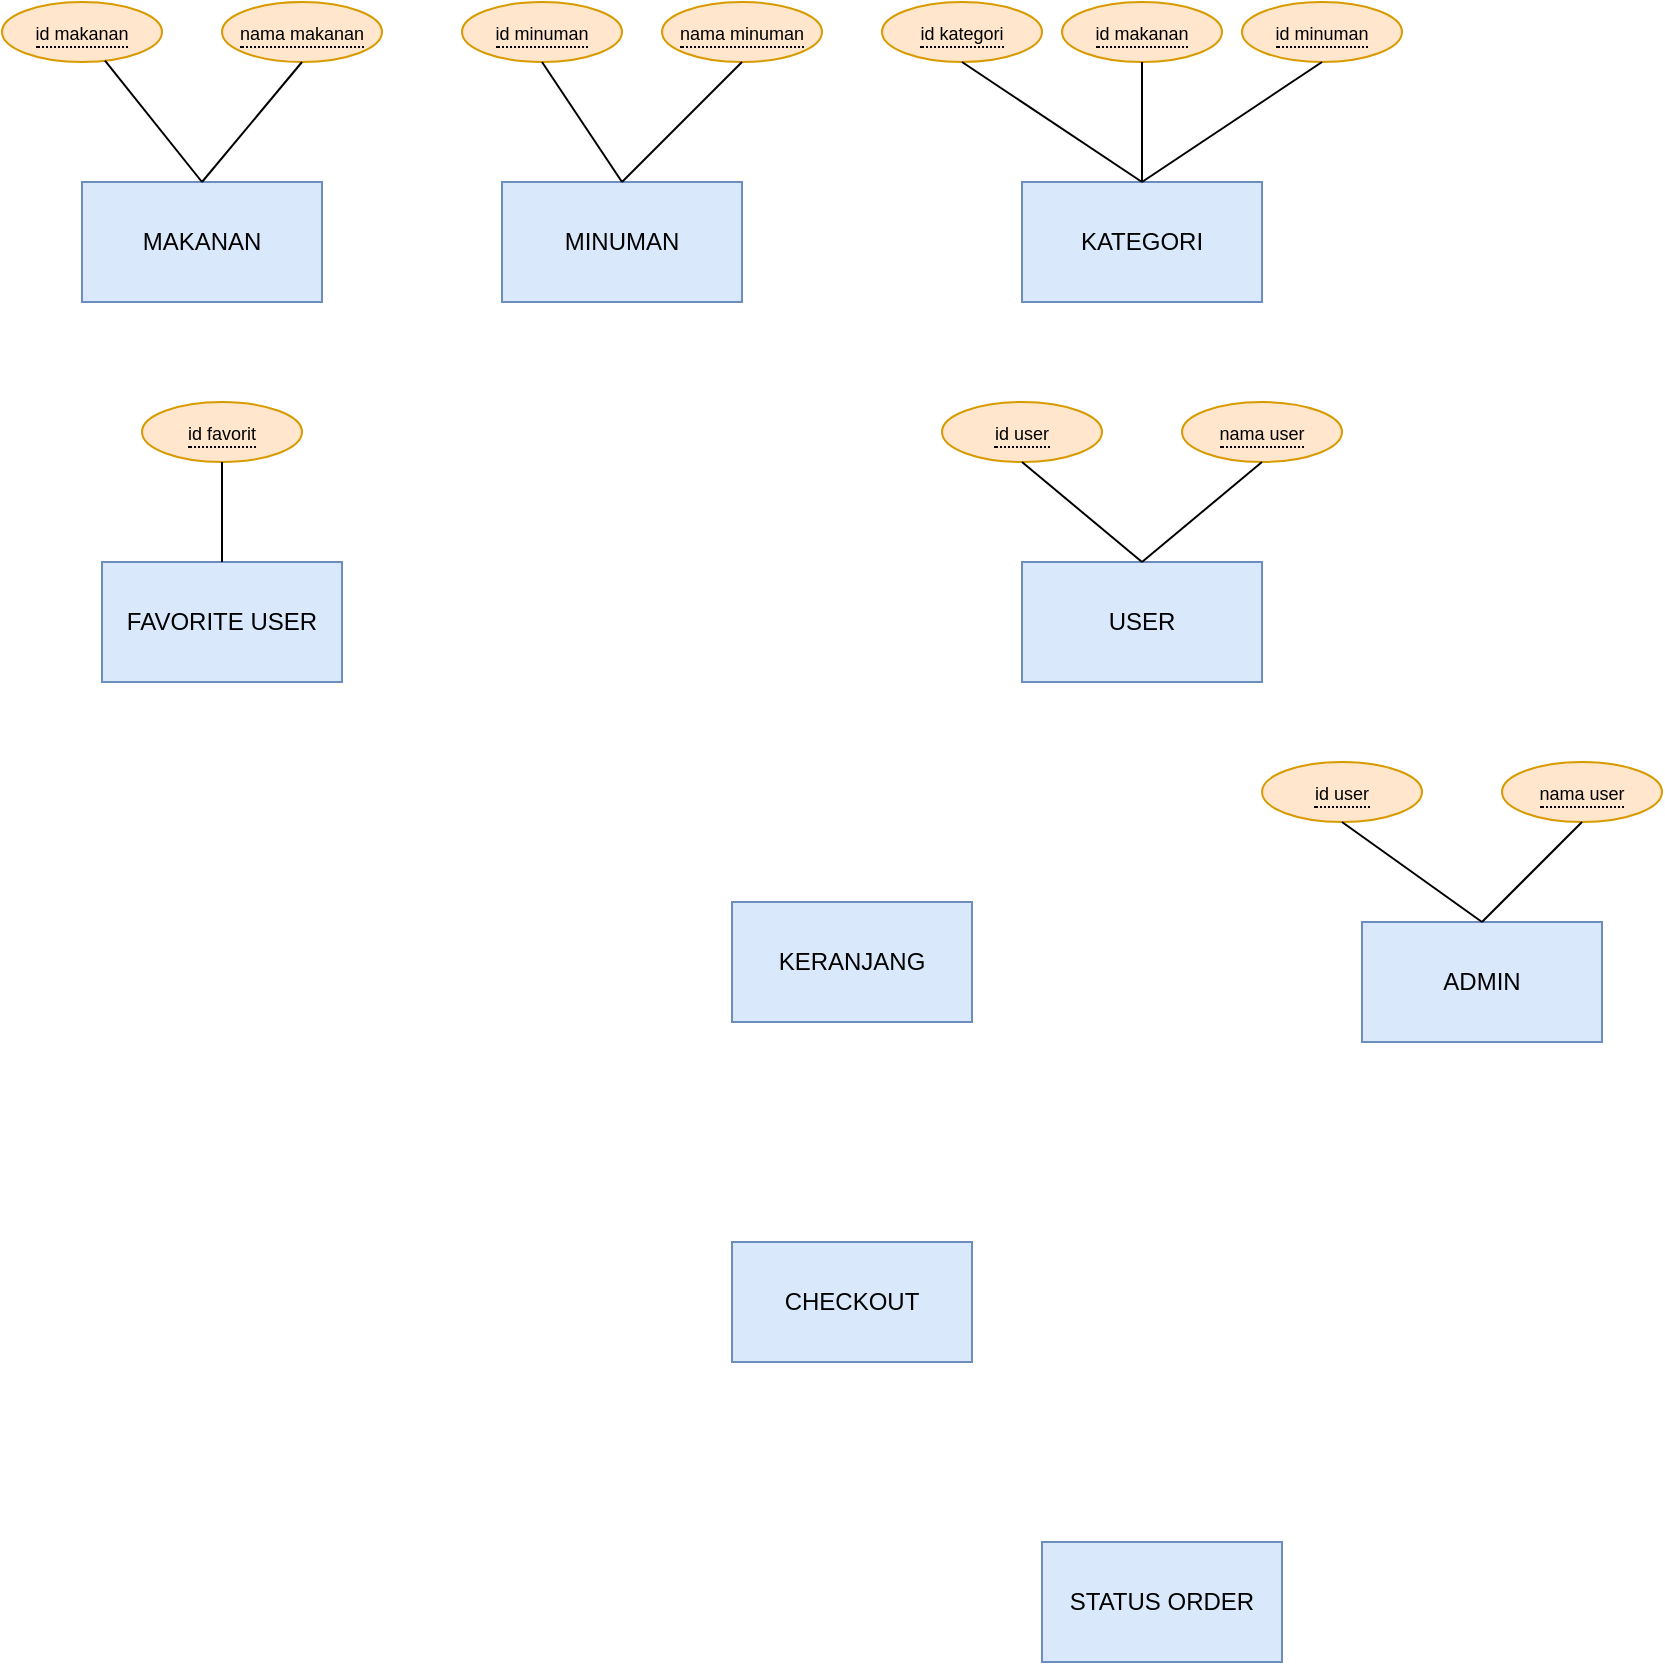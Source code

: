 <mxfile version="17.1.1" type="github">
  <diagram id="0h9Nov4rHPdl2tef_V5u" name="Page-1">
    <mxGraphModel dx="914" dy="518" grid="1" gridSize="10" guides="1" tooltips="1" connect="1" arrows="1" fold="1" page="1" pageScale="1" pageWidth="850" pageHeight="1100" math="0" shadow="0">
      <root>
        <mxCell id="0" />
        <mxCell id="1" parent="0" />
        <mxCell id="5AuMZ5wjGhdZrbqsOCcL-1" value="USER" style="rounded=0;whiteSpace=wrap;html=1;fillColor=#dae8fc;strokeColor=#6c8ebf;" vertex="1" parent="1">
          <mxGeometry x="510" y="510" width="120" height="60" as="geometry" />
        </mxCell>
        <mxCell id="5AuMZ5wjGhdZrbqsOCcL-2" value="ADMIN" style="rounded=0;whiteSpace=wrap;html=1;fillColor=#dae8fc;strokeColor=#6c8ebf;" vertex="1" parent="1">
          <mxGeometry x="680" y="690" width="120" height="60" as="geometry" />
        </mxCell>
        <mxCell id="5AuMZ5wjGhdZrbqsOCcL-3" value="MAKANAN" style="rounded=0;whiteSpace=wrap;html=1;fillColor=#dae8fc;strokeColor=#6c8ebf;" vertex="1" parent="1">
          <mxGeometry x="40" y="320" width="120" height="60" as="geometry" />
        </mxCell>
        <mxCell id="5AuMZ5wjGhdZrbqsOCcL-4" value="MINUMAN" style="rounded=0;whiteSpace=wrap;html=1;fillColor=#dae8fc;strokeColor=#6c8ebf;" vertex="1" parent="1">
          <mxGeometry x="250" y="320" width="120" height="60" as="geometry" />
        </mxCell>
        <mxCell id="5AuMZ5wjGhdZrbqsOCcL-5" value="KATEGORI" style="rounded=0;whiteSpace=wrap;html=1;fillColor=#dae8fc;strokeColor=#6c8ebf;" vertex="1" parent="1">
          <mxGeometry x="510" y="320" width="120" height="60" as="geometry" />
        </mxCell>
        <mxCell id="5AuMZ5wjGhdZrbqsOCcL-6" value="FAVORITE USER" style="rounded=0;whiteSpace=wrap;html=1;fillColor=#dae8fc;strokeColor=#6c8ebf;" vertex="1" parent="1">
          <mxGeometry x="50" y="510" width="120" height="60" as="geometry" />
        </mxCell>
        <mxCell id="5AuMZ5wjGhdZrbqsOCcL-7" value="KERANJANG" style="rounded=0;whiteSpace=wrap;html=1;fillColor=#dae8fc;strokeColor=#6c8ebf;" vertex="1" parent="1">
          <mxGeometry x="365" y="680" width="120" height="60" as="geometry" />
        </mxCell>
        <mxCell id="5AuMZ5wjGhdZrbqsOCcL-8" value="CHECKOUT" style="rounded=0;whiteSpace=wrap;html=1;fillColor=#dae8fc;strokeColor=#6c8ebf;" vertex="1" parent="1">
          <mxGeometry x="365" y="850" width="120" height="60" as="geometry" />
        </mxCell>
        <mxCell id="5AuMZ5wjGhdZrbqsOCcL-9" value="STATUS ORDER" style="rounded=0;whiteSpace=wrap;html=1;fillColor=#dae8fc;strokeColor=#6c8ebf;" vertex="1" parent="1">
          <mxGeometry x="520" y="1000" width="120" height="60" as="geometry" />
        </mxCell>
        <mxCell id="5AuMZ5wjGhdZrbqsOCcL-11" value="&lt;span style=&quot;border-bottom: 1px dotted&quot;&gt;&lt;font style=&quot;font-size: 9px&quot;&gt;id makanan&lt;/font&gt;&lt;/span&gt;" style="ellipse;whiteSpace=wrap;html=1;align=center;fillColor=#ffe6cc;strokeColor=#d79b00;" vertex="1" parent="1">
          <mxGeometry y="230" width="80" height="30" as="geometry" />
        </mxCell>
        <mxCell id="5AuMZ5wjGhdZrbqsOCcL-12" value="&lt;span style=&quot;border-bottom: 1px dotted&quot;&gt;&lt;font style=&quot;font-size: 9px&quot;&gt;nama makanan&lt;/font&gt;&lt;/span&gt;" style="ellipse;whiteSpace=wrap;html=1;align=center;fillColor=#ffe6cc;strokeColor=#d79b00;" vertex="1" parent="1">
          <mxGeometry x="110" y="230" width="80" height="30" as="geometry" />
        </mxCell>
        <mxCell id="5AuMZ5wjGhdZrbqsOCcL-14" value="&lt;span style=&quot;border-bottom: 1px dotted&quot;&gt;&lt;font style=&quot;font-size: 9px&quot;&gt;nama minuman&lt;/font&gt;&lt;/span&gt;" style="ellipse;whiteSpace=wrap;html=1;align=center;fillColor=#ffe6cc;strokeColor=#d79b00;" vertex="1" parent="1">
          <mxGeometry x="330" y="230" width="80" height="30" as="geometry" />
        </mxCell>
        <mxCell id="5AuMZ5wjGhdZrbqsOCcL-15" value="&lt;span style=&quot;border-bottom: 1px dotted&quot;&gt;&lt;font style=&quot;font-size: 9px&quot;&gt;id minuman&lt;/font&gt;&lt;/span&gt;" style="ellipse;whiteSpace=wrap;html=1;align=center;fillColor=#ffe6cc;strokeColor=#d79b00;" vertex="1" parent="1">
          <mxGeometry x="230" y="230" width="80" height="30" as="geometry" />
        </mxCell>
        <mxCell id="5AuMZ5wjGhdZrbqsOCcL-17" value="" style="endArrow=none;html=1;rounded=0;fontSize=9;exitX=0.5;exitY=0;exitDx=0;exitDy=0;" edge="1" parent="1" source="5AuMZ5wjGhdZrbqsOCcL-3" target="5AuMZ5wjGhdZrbqsOCcL-11">
          <mxGeometry width="50" height="50" relative="1" as="geometry">
            <mxPoint x="260" y="400" as="sourcePoint" />
            <mxPoint x="310" y="350" as="targetPoint" />
          </mxGeometry>
        </mxCell>
        <mxCell id="5AuMZ5wjGhdZrbqsOCcL-18" value="" style="endArrow=none;html=1;rounded=0;fontSize=9;exitX=0.5;exitY=0;exitDx=0;exitDy=0;entryX=0.5;entryY=1;entryDx=0;entryDy=0;" edge="1" parent="1" source="5AuMZ5wjGhdZrbqsOCcL-3" target="5AuMZ5wjGhdZrbqsOCcL-12">
          <mxGeometry width="50" height="50" relative="1" as="geometry">
            <mxPoint x="110" y="330" as="sourcePoint" />
            <mxPoint x="61.531" y="269.363" as="targetPoint" />
          </mxGeometry>
        </mxCell>
        <mxCell id="5AuMZ5wjGhdZrbqsOCcL-19" value="" style="endArrow=none;html=1;rounded=0;fontSize=9;exitX=0.5;exitY=0;exitDx=0;exitDy=0;entryX=0.5;entryY=1;entryDx=0;entryDy=0;" edge="1" parent="1" source="5AuMZ5wjGhdZrbqsOCcL-4" target="5AuMZ5wjGhdZrbqsOCcL-15">
          <mxGeometry width="50" height="50" relative="1" as="geometry">
            <mxPoint x="110" y="330" as="sourcePoint" />
            <mxPoint x="160" y="270.0" as="targetPoint" />
          </mxGeometry>
        </mxCell>
        <mxCell id="5AuMZ5wjGhdZrbqsOCcL-20" value="" style="endArrow=none;html=1;rounded=0;fontSize=9;exitX=0.5;exitY=0;exitDx=0;exitDy=0;entryX=0.5;entryY=1;entryDx=0;entryDy=0;" edge="1" parent="1" source="5AuMZ5wjGhdZrbqsOCcL-4" target="5AuMZ5wjGhdZrbqsOCcL-14">
          <mxGeometry width="50" height="50" relative="1" as="geometry">
            <mxPoint x="320" y="330" as="sourcePoint" />
            <mxPoint x="280" y="270.0" as="targetPoint" />
          </mxGeometry>
        </mxCell>
        <mxCell id="5AuMZ5wjGhdZrbqsOCcL-21" value="&lt;span style=&quot;border-bottom: 1px dotted&quot;&gt;&lt;font style=&quot;font-size: 9px&quot;&gt;id minuman&lt;/font&gt;&lt;/span&gt;" style="ellipse;whiteSpace=wrap;html=1;align=center;fillColor=#ffe6cc;strokeColor=#d79b00;" vertex="1" parent="1">
          <mxGeometry x="620" y="230" width="80" height="30" as="geometry" />
        </mxCell>
        <mxCell id="5AuMZ5wjGhdZrbqsOCcL-22" value="&lt;span style=&quot;border-bottom: 1px dotted&quot;&gt;&lt;font style=&quot;font-size: 9px&quot;&gt;id makanan&lt;/font&gt;&lt;/span&gt;" style="ellipse;whiteSpace=wrap;html=1;align=center;fillColor=#ffe6cc;strokeColor=#d79b00;" vertex="1" parent="1">
          <mxGeometry x="530" y="230" width="80" height="30" as="geometry" />
        </mxCell>
        <mxCell id="5AuMZ5wjGhdZrbqsOCcL-23" value="&lt;span style=&quot;border-bottom: 1px dotted&quot;&gt;&lt;font style=&quot;font-size: 9px&quot;&gt;id kategori&lt;/font&gt;&lt;/span&gt;" style="ellipse;whiteSpace=wrap;html=1;align=center;fillColor=#ffe6cc;strokeColor=#d79b00;" vertex="1" parent="1">
          <mxGeometry x="440" y="230" width="80" height="30" as="geometry" />
        </mxCell>
        <mxCell id="5AuMZ5wjGhdZrbqsOCcL-24" value="" style="endArrow=none;html=1;rounded=0;fontSize=9;exitX=0.5;exitY=0;exitDx=0;exitDy=0;entryX=0.5;entryY=1;entryDx=0;entryDy=0;" edge="1" parent="1" source="5AuMZ5wjGhdZrbqsOCcL-5" target="5AuMZ5wjGhdZrbqsOCcL-23">
          <mxGeometry width="50" height="50" relative="1" as="geometry">
            <mxPoint x="320" y="330" as="sourcePoint" />
            <mxPoint x="380" y="270.0" as="targetPoint" />
          </mxGeometry>
        </mxCell>
        <mxCell id="5AuMZ5wjGhdZrbqsOCcL-25" value="" style="endArrow=none;html=1;rounded=0;fontSize=9;entryX=0.5;entryY=1;entryDx=0;entryDy=0;" edge="1" parent="1" target="5AuMZ5wjGhdZrbqsOCcL-22">
          <mxGeometry width="50" height="50" relative="1" as="geometry">
            <mxPoint x="570" y="320" as="sourcePoint" />
            <mxPoint x="490" y="270.0" as="targetPoint" />
          </mxGeometry>
        </mxCell>
        <mxCell id="5AuMZ5wjGhdZrbqsOCcL-26" value="" style="endArrow=none;html=1;rounded=0;fontSize=9;entryX=0.5;entryY=1;entryDx=0;entryDy=0;" edge="1" parent="1" target="5AuMZ5wjGhdZrbqsOCcL-21">
          <mxGeometry width="50" height="50" relative="1" as="geometry">
            <mxPoint x="570" y="320" as="sourcePoint" />
            <mxPoint x="580" y="270.0" as="targetPoint" />
          </mxGeometry>
        </mxCell>
        <mxCell id="5AuMZ5wjGhdZrbqsOCcL-27" value="&lt;span style=&quot;border-bottom: 1px dotted&quot;&gt;&lt;font style=&quot;font-size: 9px&quot;&gt;id favorit&lt;/font&gt;&lt;/span&gt;" style="ellipse;whiteSpace=wrap;html=1;align=center;fillColor=#ffe6cc;strokeColor=#d79b00;" vertex="1" parent="1">
          <mxGeometry x="70" y="430" width="80" height="30" as="geometry" />
        </mxCell>
        <mxCell id="5AuMZ5wjGhdZrbqsOCcL-28" value="" style="endArrow=none;html=1;rounded=0;fontSize=9;entryX=0.5;entryY=1;entryDx=0;entryDy=0;exitX=0.5;exitY=0;exitDx=0;exitDy=0;" edge="1" parent="1" source="5AuMZ5wjGhdZrbqsOCcL-6" target="5AuMZ5wjGhdZrbqsOCcL-27">
          <mxGeometry width="50" height="50" relative="1" as="geometry">
            <mxPoint x="430" y="500" as="sourcePoint" />
            <mxPoint x="480" y="450" as="targetPoint" />
          </mxGeometry>
        </mxCell>
        <mxCell id="5AuMZ5wjGhdZrbqsOCcL-30" value="&lt;span style=&quot;border-bottom: 1px dotted&quot;&gt;&lt;font style=&quot;font-size: 9px&quot;&gt;id user&lt;/font&gt;&lt;/span&gt;" style="ellipse;whiteSpace=wrap;html=1;align=center;fillColor=#ffe6cc;strokeColor=#d79b00;" vertex="1" parent="1">
          <mxGeometry x="470" y="430" width="80" height="30" as="geometry" />
        </mxCell>
        <mxCell id="5AuMZ5wjGhdZrbqsOCcL-32" value="&lt;span style=&quot;border-bottom: 1px dotted&quot;&gt;&lt;font style=&quot;font-size: 9px&quot;&gt;nama user&lt;/font&gt;&lt;/span&gt;" style="ellipse;whiteSpace=wrap;html=1;align=center;fillColor=#ffe6cc;strokeColor=#d79b00;" vertex="1" parent="1">
          <mxGeometry x="590" y="430" width="80" height="30" as="geometry" />
        </mxCell>
        <mxCell id="5AuMZ5wjGhdZrbqsOCcL-34" value="&lt;span style=&quot;border-bottom: 1px dotted&quot;&gt;&lt;font style=&quot;font-size: 9px&quot;&gt;id user&lt;/font&gt;&lt;/span&gt;" style="ellipse;whiteSpace=wrap;html=1;align=center;fillColor=#ffe6cc;strokeColor=#d79b00;" vertex="1" parent="1">
          <mxGeometry x="630" y="610" width="80" height="30" as="geometry" />
        </mxCell>
        <mxCell id="5AuMZ5wjGhdZrbqsOCcL-35" value="&lt;span style=&quot;border-bottom: 1px dotted&quot;&gt;&lt;font style=&quot;font-size: 9px&quot;&gt;nama user&lt;/font&gt;&lt;/span&gt;" style="ellipse;whiteSpace=wrap;html=1;align=center;fillColor=#ffe6cc;strokeColor=#d79b00;" vertex="1" parent="1">
          <mxGeometry x="750" y="610" width="80" height="30" as="geometry" />
        </mxCell>
        <mxCell id="5AuMZ5wjGhdZrbqsOCcL-36" value="" style="endArrow=none;html=1;rounded=0;fontSize=9;exitX=0.5;exitY=0;exitDx=0;exitDy=0;entryX=0.5;entryY=1;entryDx=0;entryDy=0;" edge="1" parent="1" source="5AuMZ5wjGhdZrbqsOCcL-1" target="5AuMZ5wjGhdZrbqsOCcL-30">
          <mxGeometry width="50" height="50" relative="1" as="geometry">
            <mxPoint x="430" y="500" as="sourcePoint" />
            <mxPoint x="480" y="450" as="targetPoint" />
          </mxGeometry>
        </mxCell>
        <mxCell id="5AuMZ5wjGhdZrbqsOCcL-37" value="" style="endArrow=none;html=1;rounded=0;fontSize=9;exitX=0.5;exitY=0;exitDx=0;exitDy=0;entryX=0.5;entryY=1;entryDx=0;entryDy=0;" edge="1" parent="1" source="5AuMZ5wjGhdZrbqsOCcL-1" target="5AuMZ5wjGhdZrbqsOCcL-32">
          <mxGeometry width="50" height="50" relative="1" as="geometry">
            <mxPoint x="580" y="520" as="sourcePoint" />
            <mxPoint x="520" y="470" as="targetPoint" />
          </mxGeometry>
        </mxCell>
        <mxCell id="5AuMZ5wjGhdZrbqsOCcL-38" value="" style="endArrow=none;html=1;rounded=0;fontSize=9;exitX=0.5;exitY=0;exitDx=0;exitDy=0;entryX=0.5;entryY=1;entryDx=0;entryDy=0;" edge="1" parent="1" source="5AuMZ5wjGhdZrbqsOCcL-2" target="5AuMZ5wjGhdZrbqsOCcL-34">
          <mxGeometry width="50" height="50" relative="1" as="geometry">
            <mxPoint x="430" y="610" as="sourcePoint" />
            <mxPoint x="480" y="560" as="targetPoint" />
          </mxGeometry>
        </mxCell>
        <mxCell id="5AuMZ5wjGhdZrbqsOCcL-39" value="" style="endArrow=none;html=1;rounded=0;fontSize=9;exitX=0.5;exitY=0;exitDx=0;exitDy=0;entryX=0.5;entryY=1;entryDx=0;entryDy=0;" edge="1" parent="1" source="5AuMZ5wjGhdZrbqsOCcL-2" target="5AuMZ5wjGhdZrbqsOCcL-35">
          <mxGeometry width="50" height="50" relative="1" as="geometry">
            <mxPoint x="750" y="700" as="sourcePoint" />
            <mxPoint x="680" y="650" as="targetPoint" />
          </mxGeometry>
        </mxCell>
      </root>
    </mxGraphModel>
  </diagram>
</mxfile>

